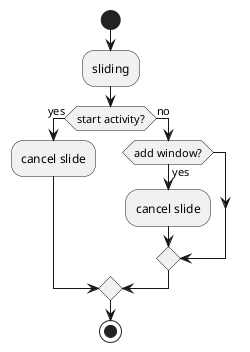 @startuml
'https://plantuml.com/activity-diagram-beta

start
:sliding;
if (start activity?) then (yes)
  :cancel slide;
else (no)
  if (add window?) then (yes)
    :cancel slide;
  endif
endif

stop

@enduml
